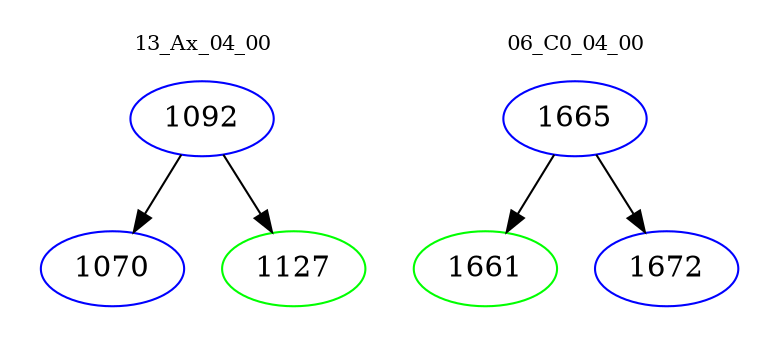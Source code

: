 digraph{
subgraph cluster_0 {
color = white
label = "13_Ax_04_00";
fontsize=10;
T0_1092 [label="1092", color="blue"]
T0_1092 -> T0_1070 [color="black"]
T0_1070 [label="1070", color="blue"]
T0_1092 -> T0_1127 [color="black"]
T0_1127 [label="1127", color="green"]
}
subgraph cluster_1 {
color = white
label = "06_C0_04_00";
fontsize=10;
T1_1665 [label="1665", color="blue"]
T1_1665 -> T1_1661 [color="black"]
T1_1661 [label="1661", color="green"]
T1_1665 -> T1_1672 [color="black"]
T1_1672 [label="1672", color="blue"]
}
}

